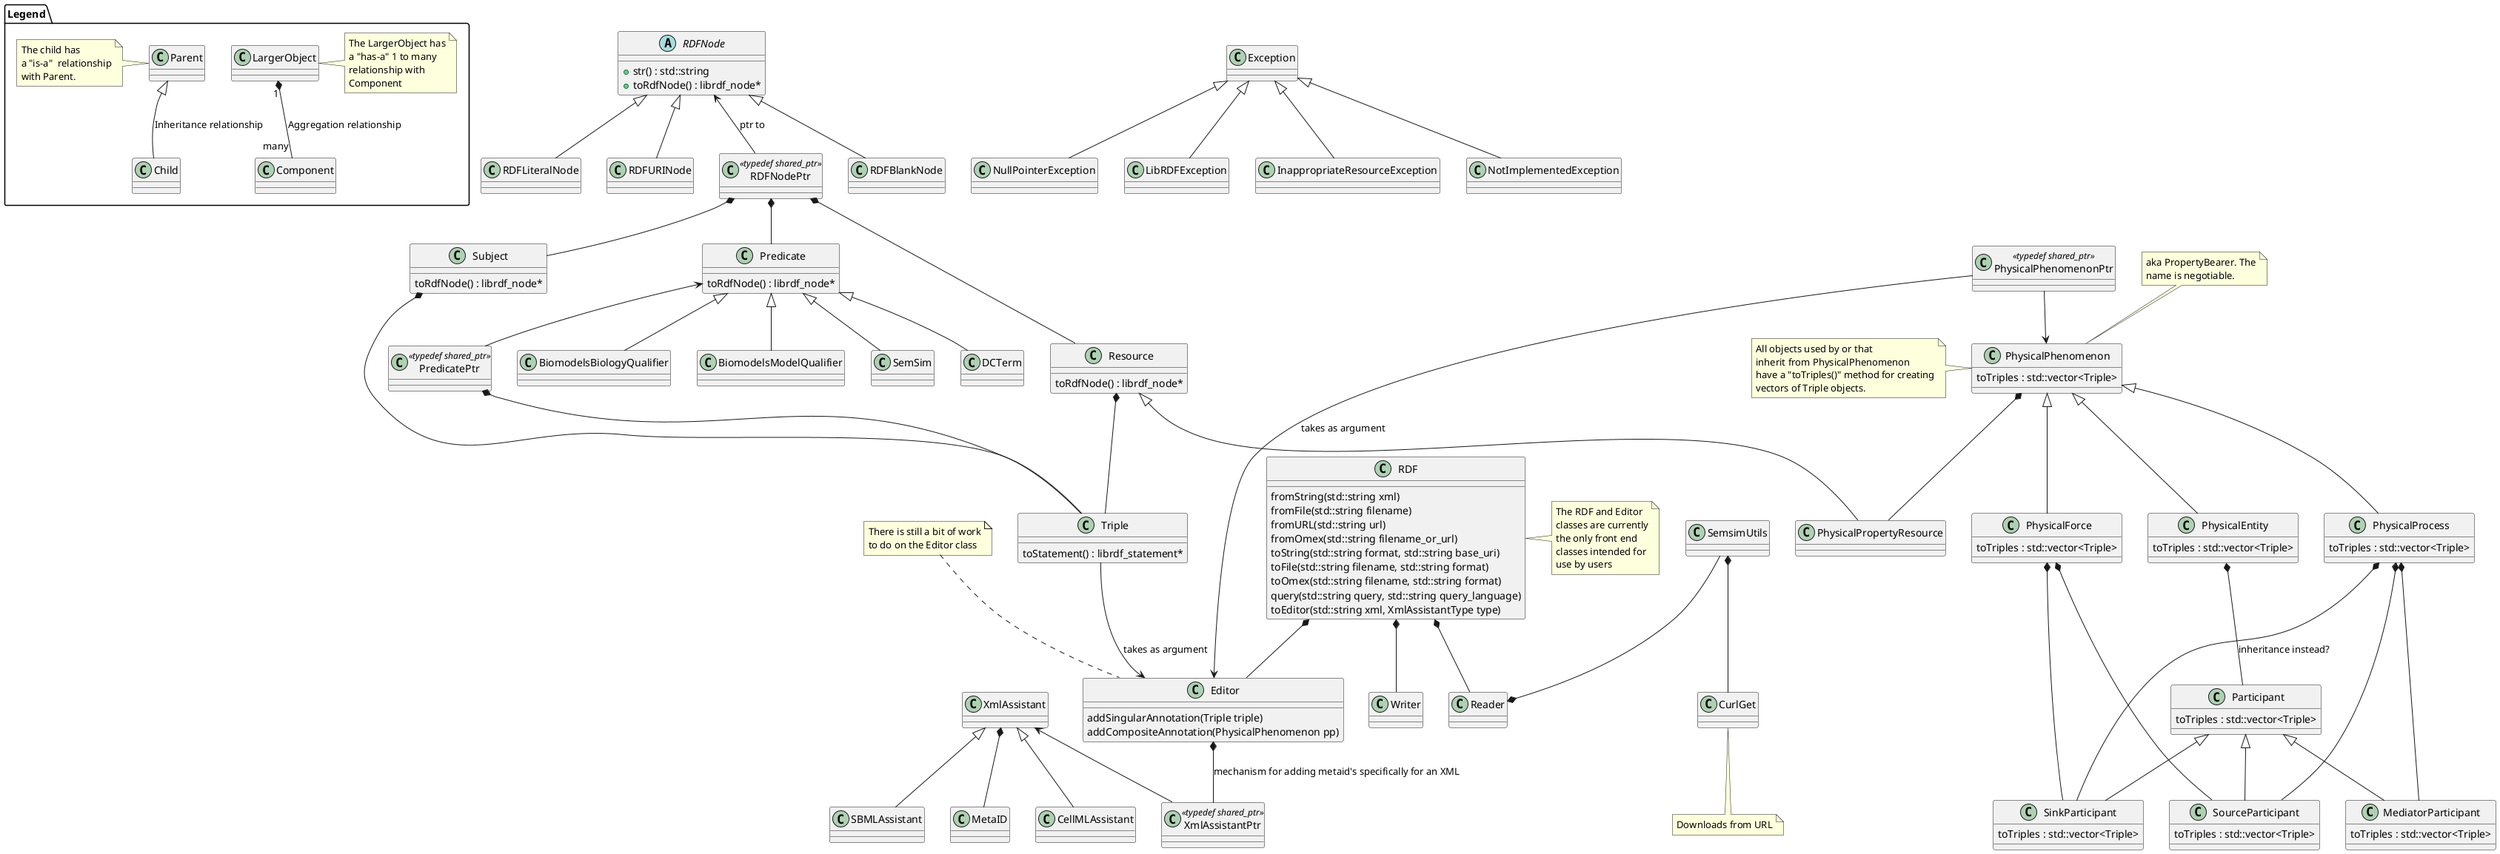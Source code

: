 @startuml





/' Objects '/
namespace Legend {
    class Parent
    class Child
    class Component
    class LargerObject

    Parent <|-- Child : Inheritance relationship
    LargerObject "1" *-- "many" Component : Aggregation relationship
    note right of LargerObject
        The LargerObject has
        a "has-a" 1 to many
        relationship with
        Component
    end note
    note left of Parent
        The child has
        a "is-a"  relationship
        with Parent.
    end note

}

    together {
        class PhysicalForce
        class PhysicalEntity
        class PhysicalProcess
    }

    together {
        class Editor
        class Reader
        class Writer
    }

    together {
        class MetaID
        class CellMLAssistant
        class SBMLAssistant
    }

    together {
        class PhysicalPhenomenon
        class PhysicalPhenomenonPtr
    }


	abstract class RDFNode {
	    + str() : std::string
	    + toRdfNode() : librdf_node*
	}

	class RDFNodePtr <<typedef shared_ptr>>{

	}

	class RDFBlankNode

	class RDFLiteralNode

	class RDFURINode



	class Subject {
	    toRdfNode() : librdf_node*
	}
	class Predicate {
	    toRdfNode() : librdf_node*
	}
	class PredicatePtr <<typedef shared_ptr>>

	class BiomodelsBiologyQualifier

	class BiomodelsModelQualifier

    class SemSim

    class DCTerm


	class Resource{
	    toRdfNode() : librdf_node*
	}


	class Triple{
	    toStatement() : librdf_statement*
	}

	class Exception
	class InappropriateResourceException
	class NotImplementedException
	class NullPointerException
	class LibRDFException


	class Participant {
	    toTriples : std::vector<Triple>
    }

	class SinkParticipant{
	    toTriples : std::vector<Triple>
    }

	class SourceParticipant{
	    toTriples : std::vector<Triple>
    }
	class MediatorParticipant{
	    toTriples : std::vector<Triple>
    }



	class PhysicalEntity {
	    toTriples : std::vector<Triple>
	}

	class PhysicalForce {
	    toTriples : std::vector<Triple>
    }

	class PhysicalPhenomenon {
	    toTriples : std::vector<Triple>
    }

    note top of PhysicalPhenomenon {
        aka PropertyBearer. The
        name is negotiable.
    }

	class PhysicalPhenomenonPtr <<typedef shared_ptr>>

	class PhysicalProcess {
	    toTriples : std::vector<Triple>
    }

	class PhysicalPropertyResource


	class RDF {
	    fromString(std::string xml)
	    fromFile(std::string filename)
	    fromURL(std::string url)
	    fromOmex(std::string filename_or_url)
	    toString(std::string format, std::string base_uri)
	    toFile(std::string filename, std::string format)
	    toOmex(std::string filename, std::string format)
	    query(std::string query, std::string query_language)
	    toEditor(std::string xml, XmlAssistantType type)

	}

	class Reader

	class Editor {
	    addSingularAnnotation(Triple triple)
	    addCompositeAnnotation(PhysicalPhenomenon pp)
	}
	note top of Editor{
	There is still a bit of work
	to do on the Editor class
	}

	class XmlAssistant
	class SBMLAssistant
	class CellMLAssistant
	class XmlAssistantPtr <<typedef shared_ptr>>

	class MetaID
	class CurlGet


	class SemsimUtils


	class Writer



/' Inheritance relationships '/

    RDFNode <|-- RDFBlankNode
    RDFNode <|-- RDFLiteralNode
    RDFNode <|-- RDFURINode
    RDFNode <-- RDFNodePtr : ptr to

     Subject	 *-- Triple
     PredicatePtr *-- Triple
     Resource	 *-- Triple

     RDFNodePtr	 *-- Subject
     RDFNodePtr	 *-- Predicate
     RDFNodePtr	 *-- Resource

     Predicate <|-- BiomodelsBiologyQualifier
     Predicate <|-- BiomodelsModelQualifier
     Predicate <|-- SemSim
     Predicate <|-- DCTerm

     Predicate <-- PredicatePtr


    Resource <|-- PhysicalPropertyResource


    PhysicalPhenomenon <|-- PhysicalEntity
    PhysicalPhenomenon <|-- PhysicalProcess
    PhysicalPhenomenon <|-- PhysicalForce

    PhysicalEntity *--Participant : inheritance instead?
    Participant <|-- SourceParticipant
    Participant <|-- SinkParticipant
    Participant <|-- MediatorParticipant

    PhysicalProcess *-- SourceParticipant
    PhysicalProcess *-- SinkParticipant
    PhysicalProcess *-- MediatorParticipant

    PhysicalForce *-- SourceParticipant
    PhysicalForce *-- SinkParticipant


    RDF *-- Editor
    RDF *-- Reader
    RDF *-- Writer

    SemsimUtils --* Reader
    SemsimUtils *-- CurlGet

    note bottom of CurlGet
        Downloads from URL
    end note

    PhysicalPhenomenon *-- PhysicalPropertyResource
    PhysicalPhenomenonPtr -->  PhysicalPhenomenon

    PhysicalPhenomenonPtr --> Editor : takes as argument
    Triple --> Editor : takes as argument

    XmlAssistant <|-- SBMLAssistant
    XmlAssistant <|-- CellMLAssistant
    XmlAssistant <-- XmlAssistantPtr
    Editor *-- XmlAssistantPtr : mechanism for adding metaid's specifically for an XML

    MetaID --* XmlAssistant

    Exception <|-- NullPointerException
    Exception <|-- NotImplementedException
    Exception <|-- InappropriateResourceException
    Exception <|-- LibRDFException

'    PhysicalPropertyResource "1" *-- "many" Triple
'    PhysicalEntity "1" *-- "many" Triple
'    PhysicalProcess "1" *-- "many" Triple
'    PhysicalForce "1" *-- "many" Triple
'    Participant "1" *-- "many" Triple

    note left of PhysicalPhenomenon {
        All objects used by or that
        inherit from PhysicalPhenomenon
        have a "toTriples()" method for creating
        vectors of Triple objects.
    }

     note right of RDF  {
        The RDF and Editor
        classes are currently
        the only front end
        classes intended for
        use by users
        }





@enduml
